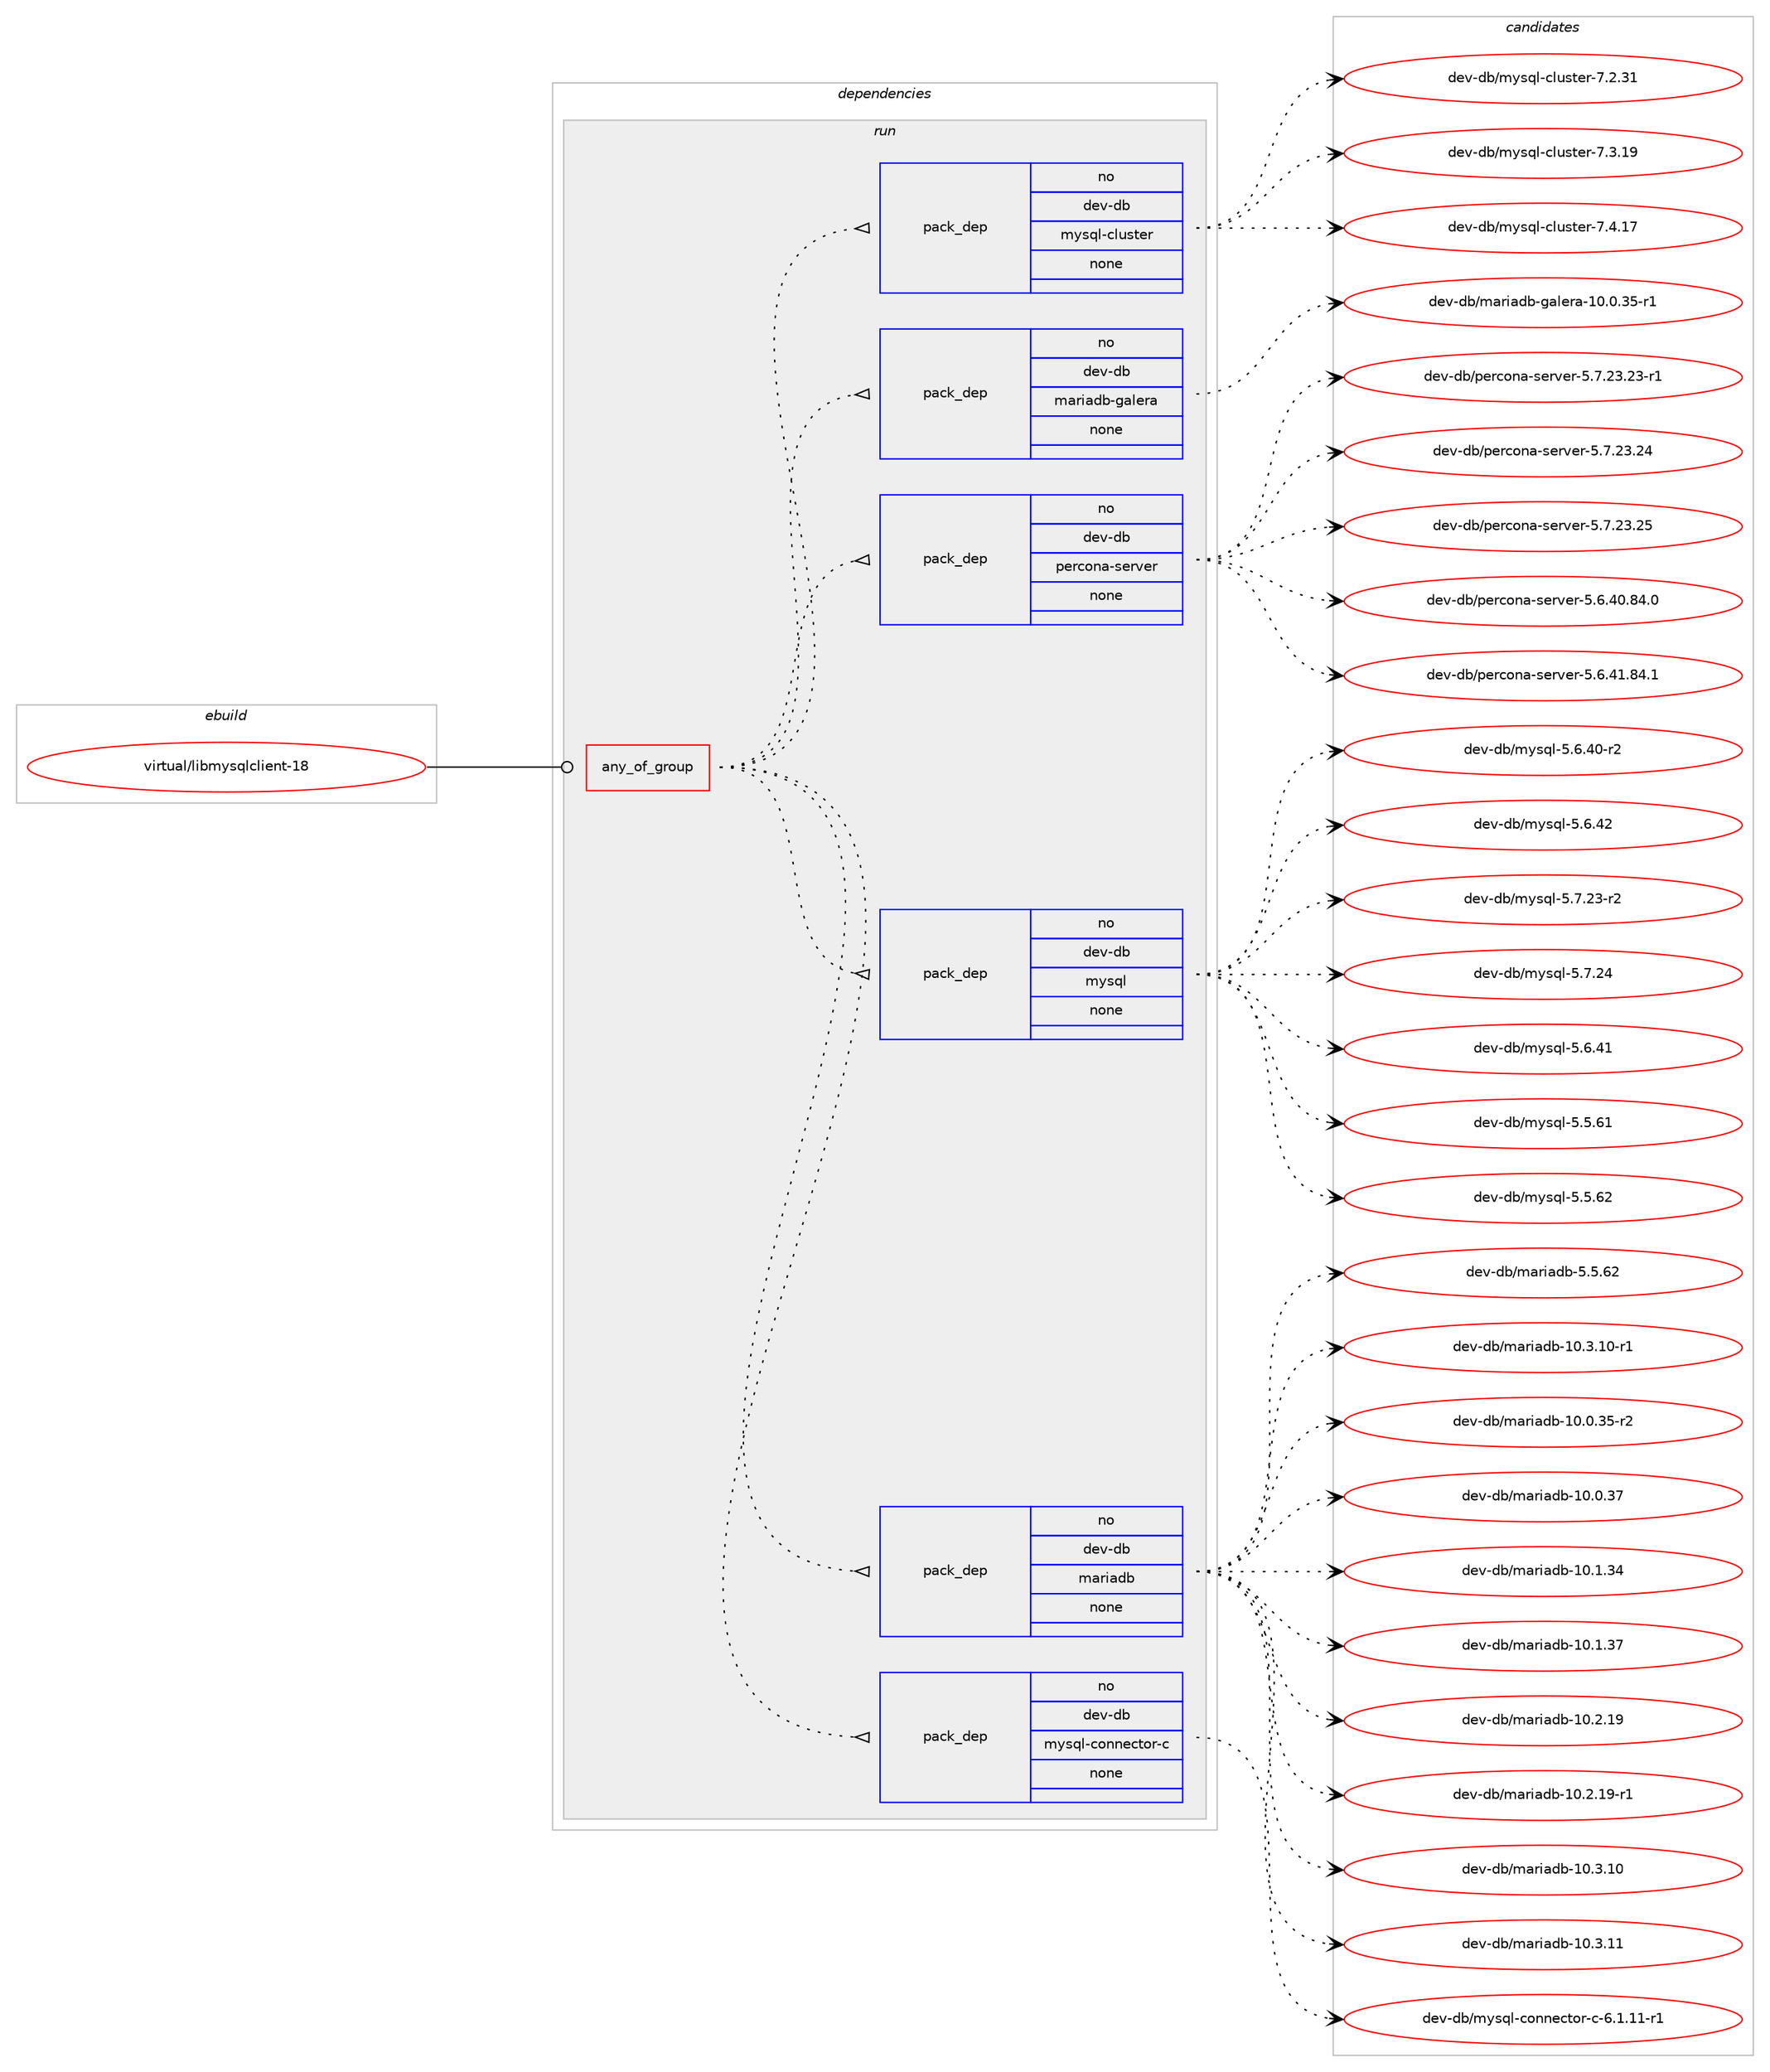 digraph prolog {

# *************
# Graph options
# *************

newrank=true;
concentrate=true;
compound=true;
graph [rankdir=LR,fontname=Helvetica,fontsize=10,ranksep=1.5];#, ranksep=2.5, nodesep=0.2];
edge  [arrowhead=vee];
node  [fontname=Helvetica,fontsize=10];

# **********
# The ebuild
# **********

subgraph cluster_leftcol {
color=gray;
rank=same;
label=<<i>ebuild</i>>;
id [label="virtual/libmysqlclient-18", color=red, width=4, href="../virtual/libmysqlclient-18.svg"];
}

# ****************
# The dependencies
# ****************

subgraph cluster_midcol {
color=gray;
label=<<i>dependencies</i>>;
subgraph cluster_compile {
fillcolor="#eeeeee";
style=filled;
label=<<i>compile</i>>;
}
subgraph cluster_compileandrun {
fillcolor="#eeeeee";
style=filled;
label=<<i>compile and run</i>>;
}
subgraph cluster_run {
fillcolor="#eeeeee";
style=filled;
label=<<i>run</i>>;
subgraph any149 {
dependency7369 [label=<<TABLE BORDER="0" CELLBORDER="1" CELLSPACING="0" CELLPADDING="4"><TR><TD CELLPADDING="10">any_of_group</TD></TR></TABLE>>, shape=none, color=red];subgraph pack6149 {
dependency7370 [label=<<TABLE BORDER="0" CELLBORDER="1" CELLSPACING="0" CELLPADDING="4" WIDTH="220"><TR><TD ROWSPAN="6" CELLPADDING="30">pack_dep</TD></TR><TR><TD WIDTH="110">no</TD></TR><TR><TD>dev-db</TD></TR><TR><TD>mysql-connector-c</TD></TR><TR><TD>none</TD></TR><TR><TD></TD></TR></TABLE>>, shape=none, color=blue];
}
dependency7369:e -> dependency7370:w [weight=20,style="dotted",arrowhead="oinv"];
subgraph pack6150 {
dependency7371 [label=<<TABLE BORDER="0" CELLBORDER="1" CELLSPACING="0" CELLPADDING="4" WIDTH="220"><TR><TD ROWSPAN="6" CELLPADDING="30">pack_dep</TD></TR><TR><TD WIDTH="110">no</TD></TR><TR><TD>dev-db</TD></TR><TR><TD>mariadb</TD></TR><TR><TD>none</TD></TR><TR><TD></TD></TR></TABLE>>, shape=none, color=blue];
}
dependency7369:e -> dependency7371:w [weight=20,style="dotted",arrowhead="oinv"];
subgraph pack6151 {
dependency7372 [label=<<TABLE BORDER="0" CELLBORDER="1" CELLSPACING="0" CELLPADDING="4" WIDTH="220"><TR><TD ROWSPAN="6" CELLPADDING="30">pack_dep</TD></TR><TR><TD WIDTH="110">no</TD></TR><TR><TD>dev-db</TD></TR><TR><TD>mysql</TD></TR><TR><TD>none</TD></TR><TR><TD></TD></TR></TABLE>>, shape=none, color=blue];
}
dependency7369:e -> dependency7372:w [weight=20,style="dotted",arrowhead="oinv"];
subgraph pack6152 {
dependency7373 [label=<<TABLE BORDER="0" CELLBORDER="1" CELLSPACING="0" CELLPADDING="4" WIDTH="220"><TR><TD ROWSPAN="6" CELLPADDING="30">pack_dep</TD></TR><TR><TD WIDTH="110">no</TD></TR><TR><TD>dev-db</TD></TR><TR><TD>percona-server</TD></TR><TR><TD>none</TD></TR><TR><TD></TD></TR></TABLE>>, shape=none, color=blue];
}
dependency7369:e -> dependency7373:w [weight=20,style="dotted",arrowhead="oinv"];
subgraph pack6153 {
dependency7374 [label=<<TABLE BORDER="0" CELLBORDER="1" CELLSPACING="0" CELLPADDING="4" WIDTH="220"><TR><TD ROWSPAN="6" CELLPADDING="30">pack_dep</TD></TR><TR><TD WIDTH="110">no</TD></TR><TR><TD>dev-db</TD></TR><TR><TD>mariadb-galera</TD></TR><TR><TD>none</TD></TR><TR><TD></TD></TR></TABLE>>, shape=none, color=blue];
}
dependency7369:e -> dependency7374:w [weight=20,style="dotted",arrowhead="oinv"];
subgraph pack6154 {
dependency7375 [label=<<TABLE BORDER="0" CELLBORDER="1" CELLSPACING="0" CELLPADDING="4" WIDTH="220"><TR><TD ROWSPAN="6" CELLPADDING="30">pack_dep</TD></TR><TR><TD WIDTH="110">no</TD></TR><TR><TD>dev-db</TD></TR><TR><TD>mysql-cluster</TD></TR><TR><TD>none</TD></TR><TR><TD></TD></TR></TABLE>>, shape=none, color=blue];
}
dependency7369:e -> dependency7375:w [weight=20,style="dotted",arrowhead="oinv"];
}
id:e -> dependency7369:w [weight=20,style="solid",arrowhead="odot"];
}
}

# **************
# The candidates
# **************

subgraph cluster_choices {
rank=same;
color=gray;
label=<<i>candidates</i>>;

subgraph choice6149 {
color=black;
nodesep=1;
choice1001011184510098471091211151131084599111110110101991161111144599455446494649494511449 [label="dev-db/mysql-connector-c-6.1.11-r1", color=red, width=4,href="../dev-db/mysql-connector-c-6.1.11-r1.svg"];
dependency7370:e -> choice1001011184510098471091211151131084599111110110101991161111144599455446494649494511449:w [style=dotted,weight="100"];
}
subgraph choice6150 {
color=black;
nodesep=1;
choice10010111845100984710997114105971009845494846514649484511449 [label="dev-db/mariadb-10.3.10-r1", color=red, width=4,href="../dev-db/mariadb-10.3.10-r1.svg"];
choice10010111845100984710997114105971009845494846484651534511450 [label="dev-db/mariadb-10.0.35-r2", color=red, width=4,href="../dev-db/mariadb-10.0.35-r2.svg"];
choice1001011184510098471099711410597100984549484648465155 [label="dev-db/mariadb-10.0.37", color=red, width=4,href="../dev-db/mariadb-10.0.37.svg"];
choice1001011184510098471099711410597100984549484649465152 [label="dev-db/mariadb-10.1.34", color=red, width=4,href="../dev-db/mariadb-10.1.34.svg"];
choice1001011184510098471099711410597100984549484649465155 [label="dev-db/mariadb-10.1.37", color=red, width=4,href="../dev-db/mariadb-10.1.37.svg"];
choice1001011184510098471099711410597100984549484650464957 [label="dev-db/mariadb-10.2.19", color=red, width=4,href="../dev-db/mariadb-10.2.19.svg"];
choice10010111845100984710997114105971009845494846504649574511449 [label="dev-db/mariadb-10.2.19-r1", color=red, width=4,href="../dev-db/mariadb-10.2.19-r1.svg"];
choice1001011184510098471099711410597100984549484651464948 [label="dev-db/mariadb-10.3.10", color=red, width=4,href="../dev-db/mariadb-10.3.10.svg"];
choice1001011184510098471099711410597100984549484651464949 [label="dev-db/mariadb-10.3.11", color=red, width=4,href="../dev-db/mariadb-10.3.11.svg"];
choice10010111845100984710997114105971009845534653465450 [label="dev-db/mariadb-5.5.62", color=red, width=4,href="../dev-db/mariadb-5.5.62.svg"];
dependency7371:e -> choice10010111845100984710997114105971009845494846514649484511449:w [style=dotted,weight="100"];
dependency7371:e -> choice10010111845100984710997114105971009845494846484651534511450:w [style=dotted,weight="100"];
dependency7371:e -> choice1001011184510098471099711410597100984549484648465155:w [style=dotted,weight="100"];
dependency7371:e -> choice1001011184510098471099711410597100984549484649465152:w [style=dotted,weight="100"];
dependency7371:e -> choice1001011184510098471099711410597100984549484649465155:w [style=dotted,weight="100"];
dependency7371:e -> choice1001011184510098471099711410597100984549484650464957:w [style=dotted,weight="100"];
dependency7371:e -> choice10010111845100984710997114105971009845494846504649574511449:w [style=dotted,weight="100"];
dependency7371:e -> choice1001011184510098471099711410597100984549484651464948:w [style=dotted,weight="100"];
dependency7371:e -> choice1001011184510098471099711410597100984549484651464949:w [style=dotted,weight="100"];
dependency7371:e -> choice10010111845100984710997114105971009845534653465450:w [style=dotted,weight="100"];
}
subgraph choice6151 {
color=black;
nodesep=1;
choice10010111845100984710912111511310845534654465249 [label="dev-db/mysql-5.6.41", color=red, width=4,href="../dev-db/mysql-5.6.41.svg"];
choice10010111845100984710912111511310845534653465449 [label="dev-db/mysql-5.5.61", color=red, width=4,href="../dev-db/mysql-5.5.61.svg"];
choice10010111845100984710912111511310845534653465450 [label="dev-db/mysql-5.5.62", color=red, width=4,href="../dev-db/mysql-5.5.62.svg"];
choice100101118451009847109121115113108455346544652484511450 [label="dev-db/mysql-5.6.40-r2", color=red, width=4,href="../dev-db/mysql-5.6.40-r2.svg"];
choice10010111845100984710912111511310845534654465250 [label="dev-db/mysql-5.6.42", color=red, width=4,href="../dev-db/mysql-5.6.42.svg"];
choice100101118451009847109121115113108455346554650514511450 [label="dev-db/mysql-5.7.23-r2", color=red, width=4,href="../dev-db/mysql-5.7.23-r2.svg"];
choice10010111845100984710912111511310845534655465052 [label="dev-db/mysql-5.7.24", color=red, width=4,href="../dev-db/mysql-5.7.24.svg"];
dependency7372:e -> choice10010111845100984710912111511310845534654465249:w [style=dotted,weight="100"];
dependency7372:e -> choice10010111845100984710912111511310845534653465449:w [style=dotted,weight="100"];
dependency7372:e -> choice10010111845100984710912111511310845534653465450:w [style=dotted,weight="100"];
dependency7372:e -> choice100101118451009847109121115113108455346544652484511450:w [style=dotted,weight="100"];
dependency7372:e -> choice10010111845100984710912111511310845534654465250:w [style=dotted,weight="100"];
dependency7372:e -> choice100101118451009847109121115113108455346554650514511450:w [style=dotted,weight="100"];
dependency7372:e -> choice10010111845100984710912111511310845534655465052:w [style=dotted,weight="100"];
}
subgraph choice6152 {
color=black;
nodesep=1;
choice100101118451009847112101114991111109745115101114118101114455346544652484656524648 [label="dev-db/percona-server-5.6.40.84.0", color=red, width=4,href="../dev-db/percona-server-5.6.40.84.0.svg"];
choice100101118451009847112101114991111109745115101114118101114455346544652494656524649 [label="dev-db/percona-server-5.6.41.84.1", color=red, width=4,href="../dev-db/percona-server-5.6.41.84.1.svg"];
choice100101118451009847112101114991111109745115101114118101114455346554650514650514511449 [label="dev-db/percona-server-5.7.23.23-r1", color=red, width=4,href="../dev-db/percona-server-5.7.23.23-r1.svg"];
choice10010111845100984711210111499111110974511510111411810111445534655465051465052 [label="dev-db/percona-server-5.7.23.24", color=red, width=4,href="../dev-db/percona-server-5.7.23.24.svg"];
choice10010111845100984711210111499111110974511510111411810111445534655465051465053 [label="dev-db/percona-server-5.7.23.25", color=red, width=4,href="../dev-db/percona-server-5.7.23.25.svg"];
dependency7373:e -> choice100101118451009847112101114991111109745115101114118101114455346544652484656524648:w [style=dotted,weight="100"];
dependency7373:e -> choice100101118451009847112101114991111109745115101114118101114455346544652494656524649:w [style=dotted,weight="100"];
dependency7373:e -> choice100101118451009847112101114991111109745115101114118101114455346554650514650514511449:w [style=dotted,weight="100"];
dependency7373:e -> choice10010111845100984711210111499111110974511510111411810111445534655465051465052:w [style=dotted,weight="100"];
dependency7373:e -> choice10010111845100984711210111499111110974511510111411810111445534655465051465053:w [style=dotted,weight="100"];
}
subgraph choice6153 {
color=black;
nodesep=1;
choice10010111845100984710997114105971009845103971081011149745494846484651534511449 [label="dev-db/mariadb-galera-10.0.35-r1", color=red, width=4,href="../dev-db/mariadb-galera-10.0.35-r1.svg"];
dependency7374:e -> choice10010111845100984710997114105971009845103971081011149745494846484651534511449:w [style=dotted,weight="100"];
}
subgraph choice6154 {
color=black;
nodesep=1;
choice100101118451009847109121115113108459910811711511610111445554650465149 [label="dev-db/mysql-cluster-7.2.31", color=red, width=4,href="../dev-db/mysql-cluster-7.2.31.svg"];
choice100101118451009847109121115113108459910811711511610111445554651464957 [label="dev-db/mysql-cluster-7.3.19", color=red, width=4,href="../dev-db/mysql-cluster-7.3.19.svg"];
choice100101118451009847109121115113108459910811711511610111445554652464955 [label="dev-db/mysql-cluster-7.4.17", color=red, width=4,href="../dev-db/mysql-cluster-7.4.17.svg"];
dependency7375:e -> choice100101118451009847109121115113108459910811711511610111445554650465149:w [style=dotted,weight="100"];
dependency7375:e -> choice100101118451009847109121115113108459910811711511610111445554651464957:w [style=dotted,weight="100"];
dependency7375:e -> choice100101118451009847109121115113108459910811711511610111445554652464955:w [style=dotted,weight="100"];
}
}

}
